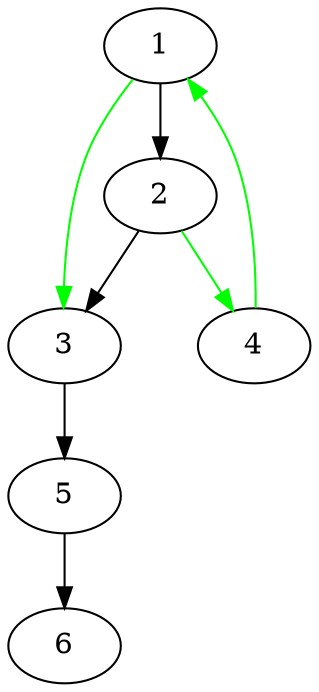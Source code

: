 digraph 2781376761584 {
	1 [label=1]
	2 [label=2]
	3 [label=3]
	4 [label=4]
	5 [label=5]
	6 [label=6]
	1 -> 2 [color=black]
	1 -> 3 [color=green]
	2 -> 3 [color=black]
	2 -> 4 [color=green]
	3 -> 5 [color=black]
	4 -> 1 [color=green]
	5 -> 6 [color=black]
}
